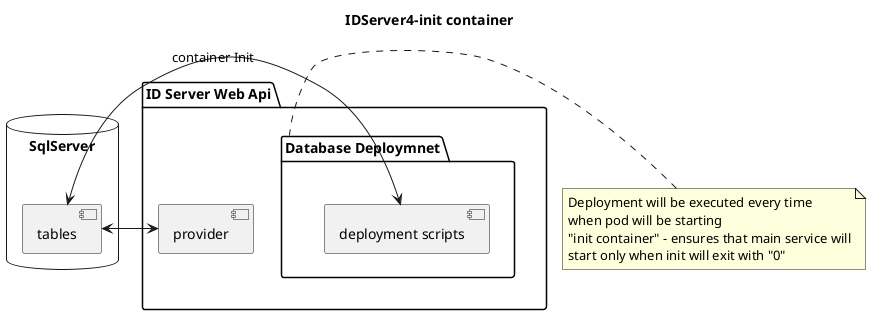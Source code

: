 @startuml
title IDServer4-init container



database SqlServer as sql {
    [tables]
}



package "ID Server Web Api" as api{
    package "Database Deploymnet" as db{
        [tables] <-> [deployment scripts]: container Init
    }

    [provider] <->[tables]
}
note left of db
Deployment will be executed every time
when pod will be starting
"init container" - ensures that main service will
start only when init will exit with "0"
end note


@enduml
